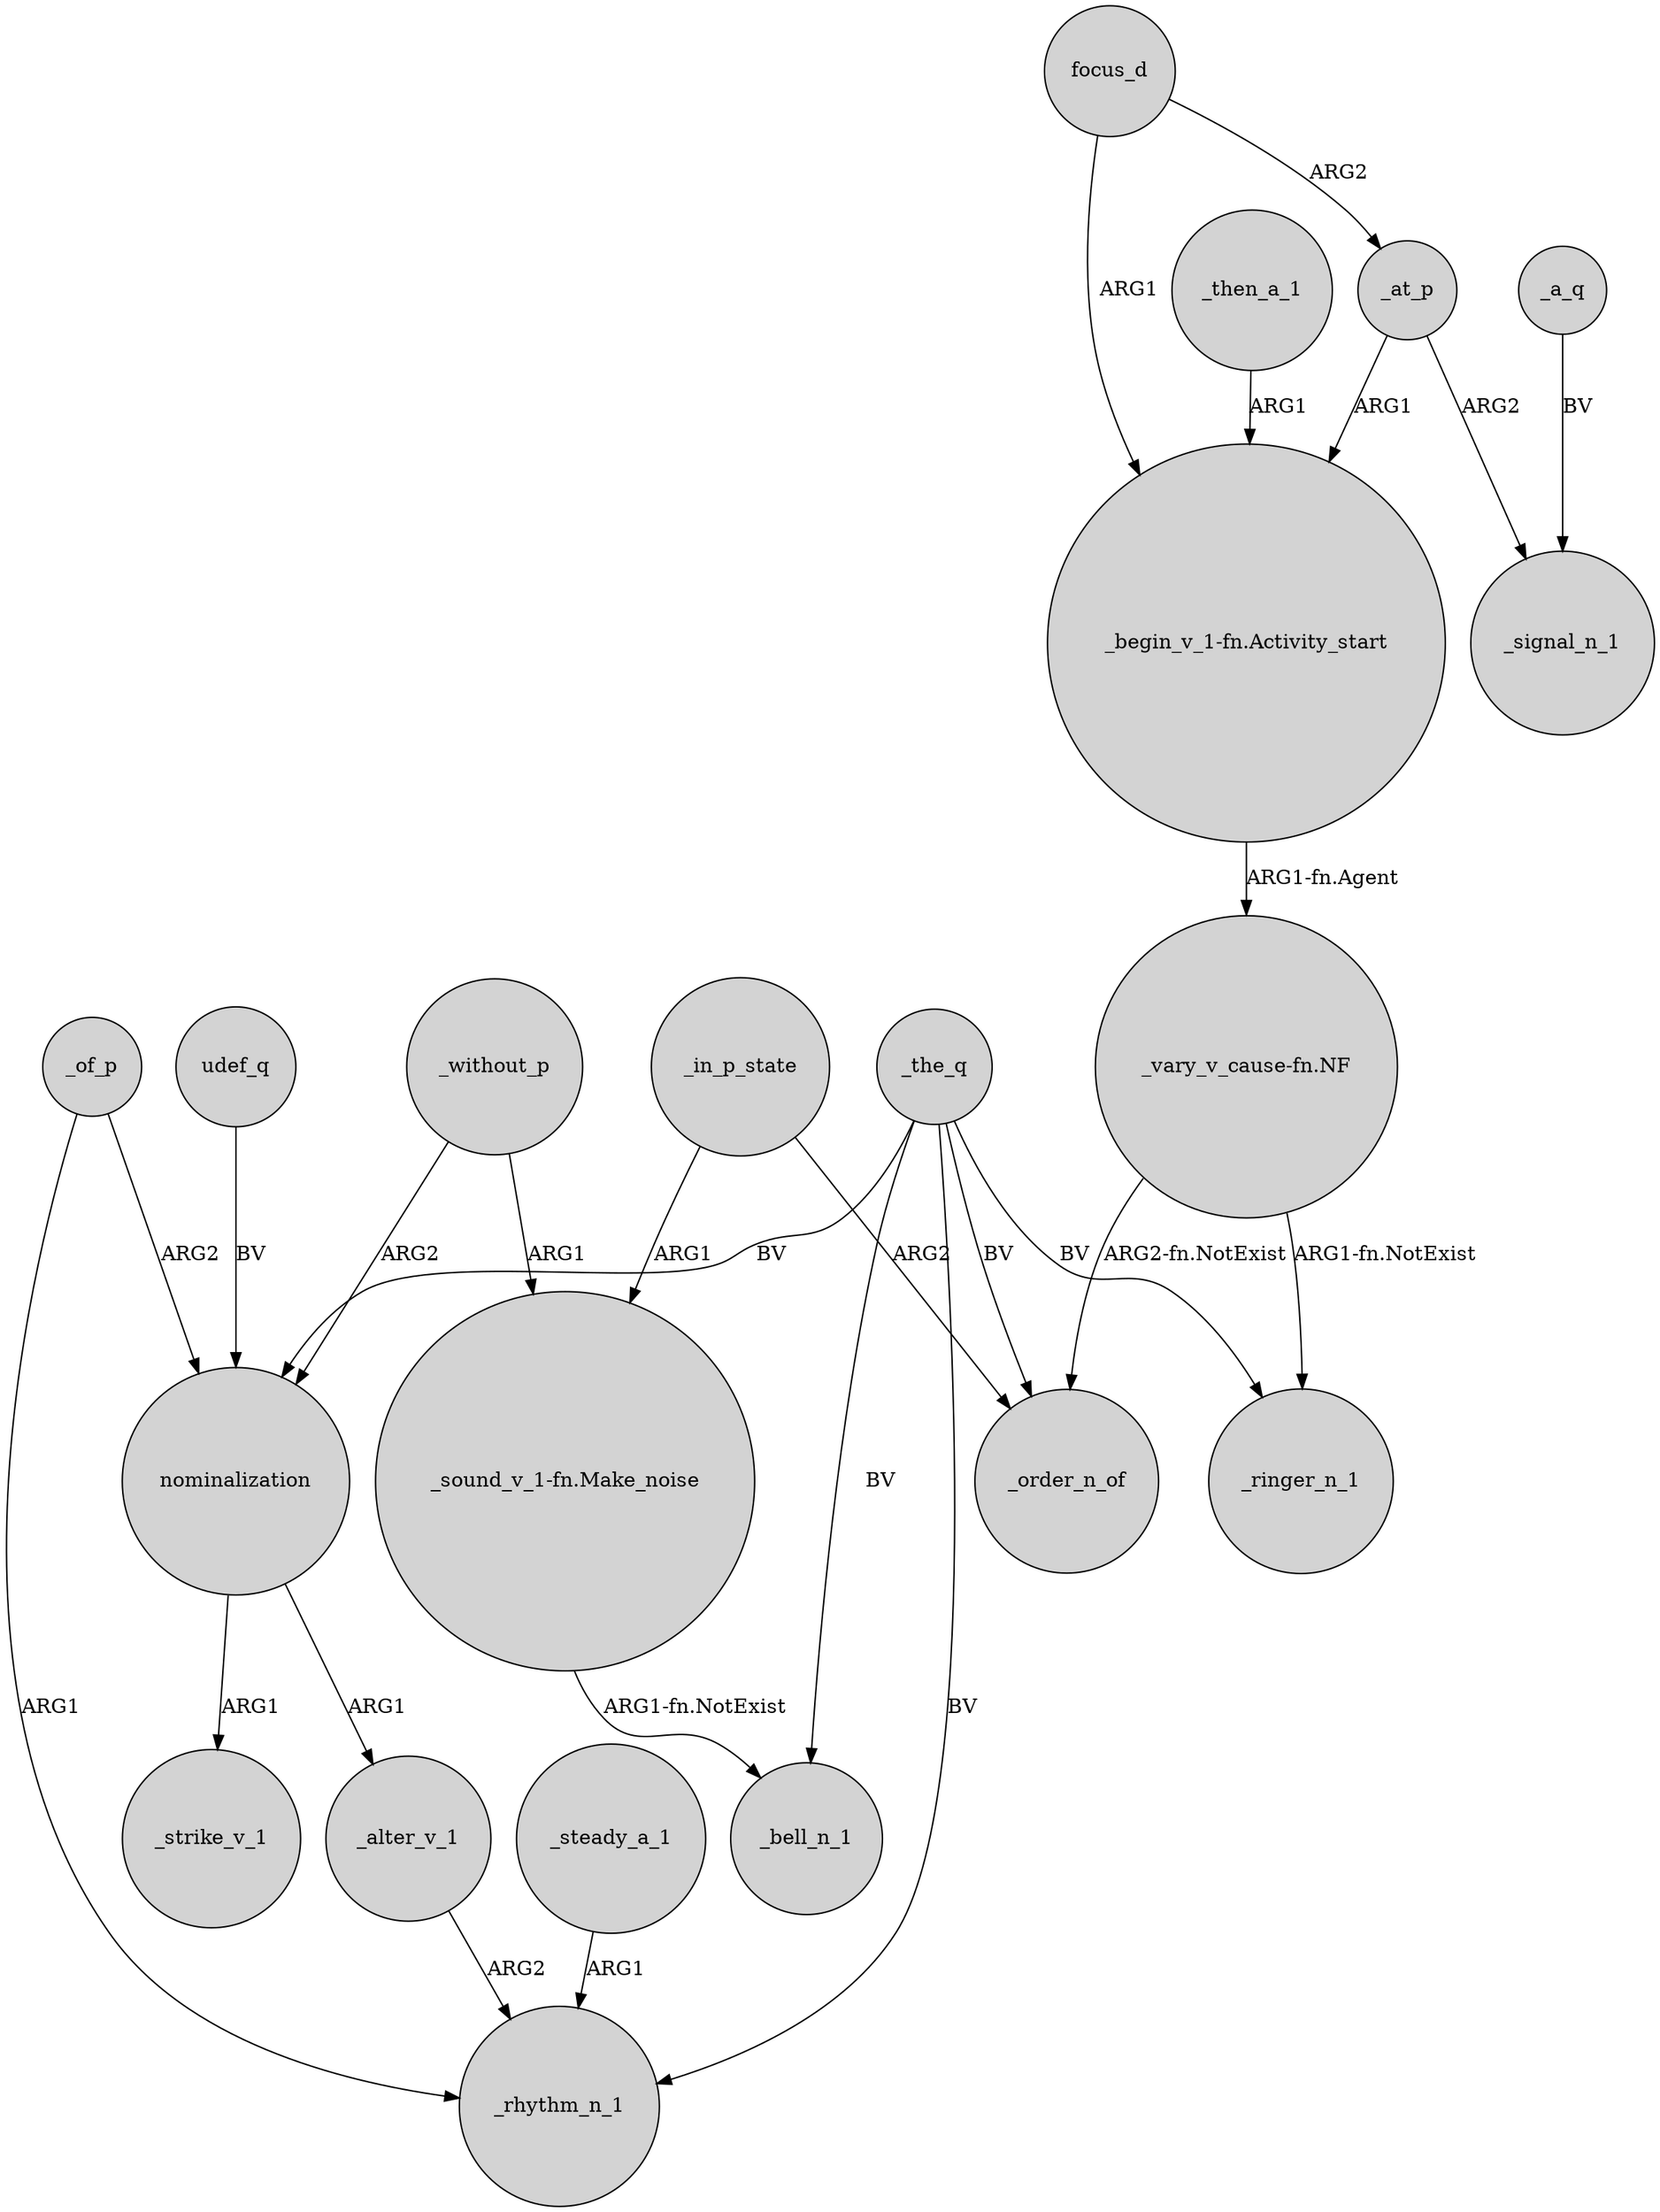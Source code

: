 digraph {
	node [shape=circle style=filled]
	_of_p -> _rhythm_n_1 [label=ARG1]
	_a_q -> _signal_n_1 [label=BV]
	_at_p -> _signal_n_1 [label=ARG2]
	"_begin_v_1-fn.Activity_start" -> "_vary_v_cause-fn.NF" [label="ARG1-fn.Agent"]
	_in_p_state -> _order_n_of [label=ARG2]
	_the_q -> _rhythm_n_1 [label=BV]
	_alter_v_1 -> _rhythm_n_1 [label=ARG2]
	_the_q -> _order_n_of [label=BV]
	focus_d -> "_begin_v_1-fn.Activity_start" [label=ARG1]
	"_vary_v_cause-fn.NF" -> _ringer_n_1 [label="ARG1-fn.NotExist"]
	focus_d -> _at_p [label=ARG2]
	_then_a_1 -> "_begin_v_1-fn.Activity_start" [label=ARG1]
	_in_p_state -> "_sound_v_1-fn.Make_noise" [label=ARG1]
	_at_p -> "_begin_v_1-fn.Activity_start" [label=ARG1]
	_without_p -> "_sound_v_1-fn.Make_noise" [label=ARG1]
	"_vary_v_cause-fn.NF" -> _order_n_of [label="ARG2-fn.NotExist"]
	nominalization -> _strike_v_1 [label=ARG1]
	_of_p -> nominalization [label=ARG2]
	nominalization -> _alter_v_1 [label=ARG1]
	udef_q -> nominalization [label=BV]
	_without_p -> nominalization [label=ARG2]
	_the_q -> _ringer_n_1 [label=BV]
	_the_q -> _bell_n_1 [label=BV]
	"_sound_v_1-fn.Make_noise" -> _bell_n_1 [label="ARG1-fn.NotExist"]
	_steady_a_1 -> _rhythm_n_1 [label=ARG1]
	_the_q -> nominalization [label=BV]
}
